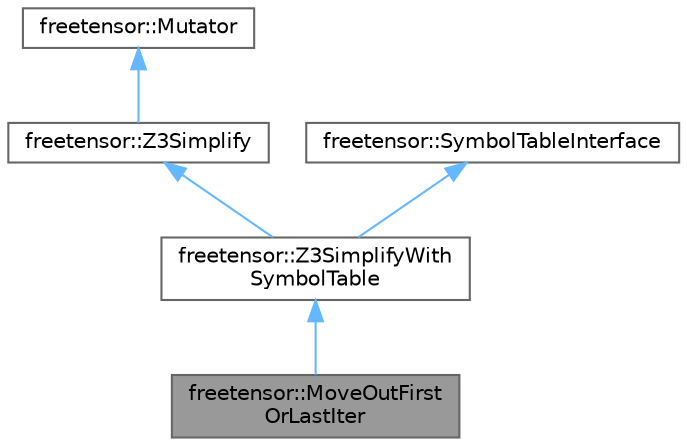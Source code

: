 digraph "freetensor::MoveOutFirstOrLastIter"
{
 // LATEX_PDF_SIZE
  bgcolor="transparent";
  edge [fontname=Helvetica,fontsize=10,labelfontname=Helvetica,labelfontsize=10];
  node [fontname=Helvetica,fontsize=10,shape=box,height=0.2,width=0.4];
  Node1 [label="freetensor::MoveOutFirst\lOrLastIter",height=0.2,width=0.4,color="gray40", fillcolor="grey60", style="filled", fontcolor="black",tooltip=" "];
  Node2 -> Node1 [dir="back",color="steelblue1",style="solid"];
  Node2 [label="freetensor::Z3SimplifyWith\lSymbolTable",height=0.2,width=0.4,color="gray40", fillcolor="white", style="filled",URL="$classfreetensor_1_1Z3SimplifyWithSymbolTable.html",tooltip=" "];
  Node3 -> Node2 [dir="back",color="steelblue1",style="solid"];
  Node3 [label="freetensor::Z3Simplify",height=0.2,width=0.4,color="gray40", fillcolor="white", style="filled",URL="$classfreetensor_1_1Z3Simplify.html",tooltip=" "];
  Node4 -> Node3 [dir="back",color="steelblue1",style="solid"];
  Node4 [label="freetensor::Mutator",height=0.2,width=0.4,color="gray40", fillcolor="white", style="filled",URL="$classfreetensor_1_1Mutator.html",tooltip=" "];
  Node5 -> Node2 [dir="back",color="steelblue1",style="solid"];
  Node5 [label="freetensor::SymbolTableInterface",height=0.2,width=0.4,color="gray40", fillcolor="white", style="filled",URL="$classfreetensor_1_1SymbolTableInterface.html",tooltip=" "];
}
